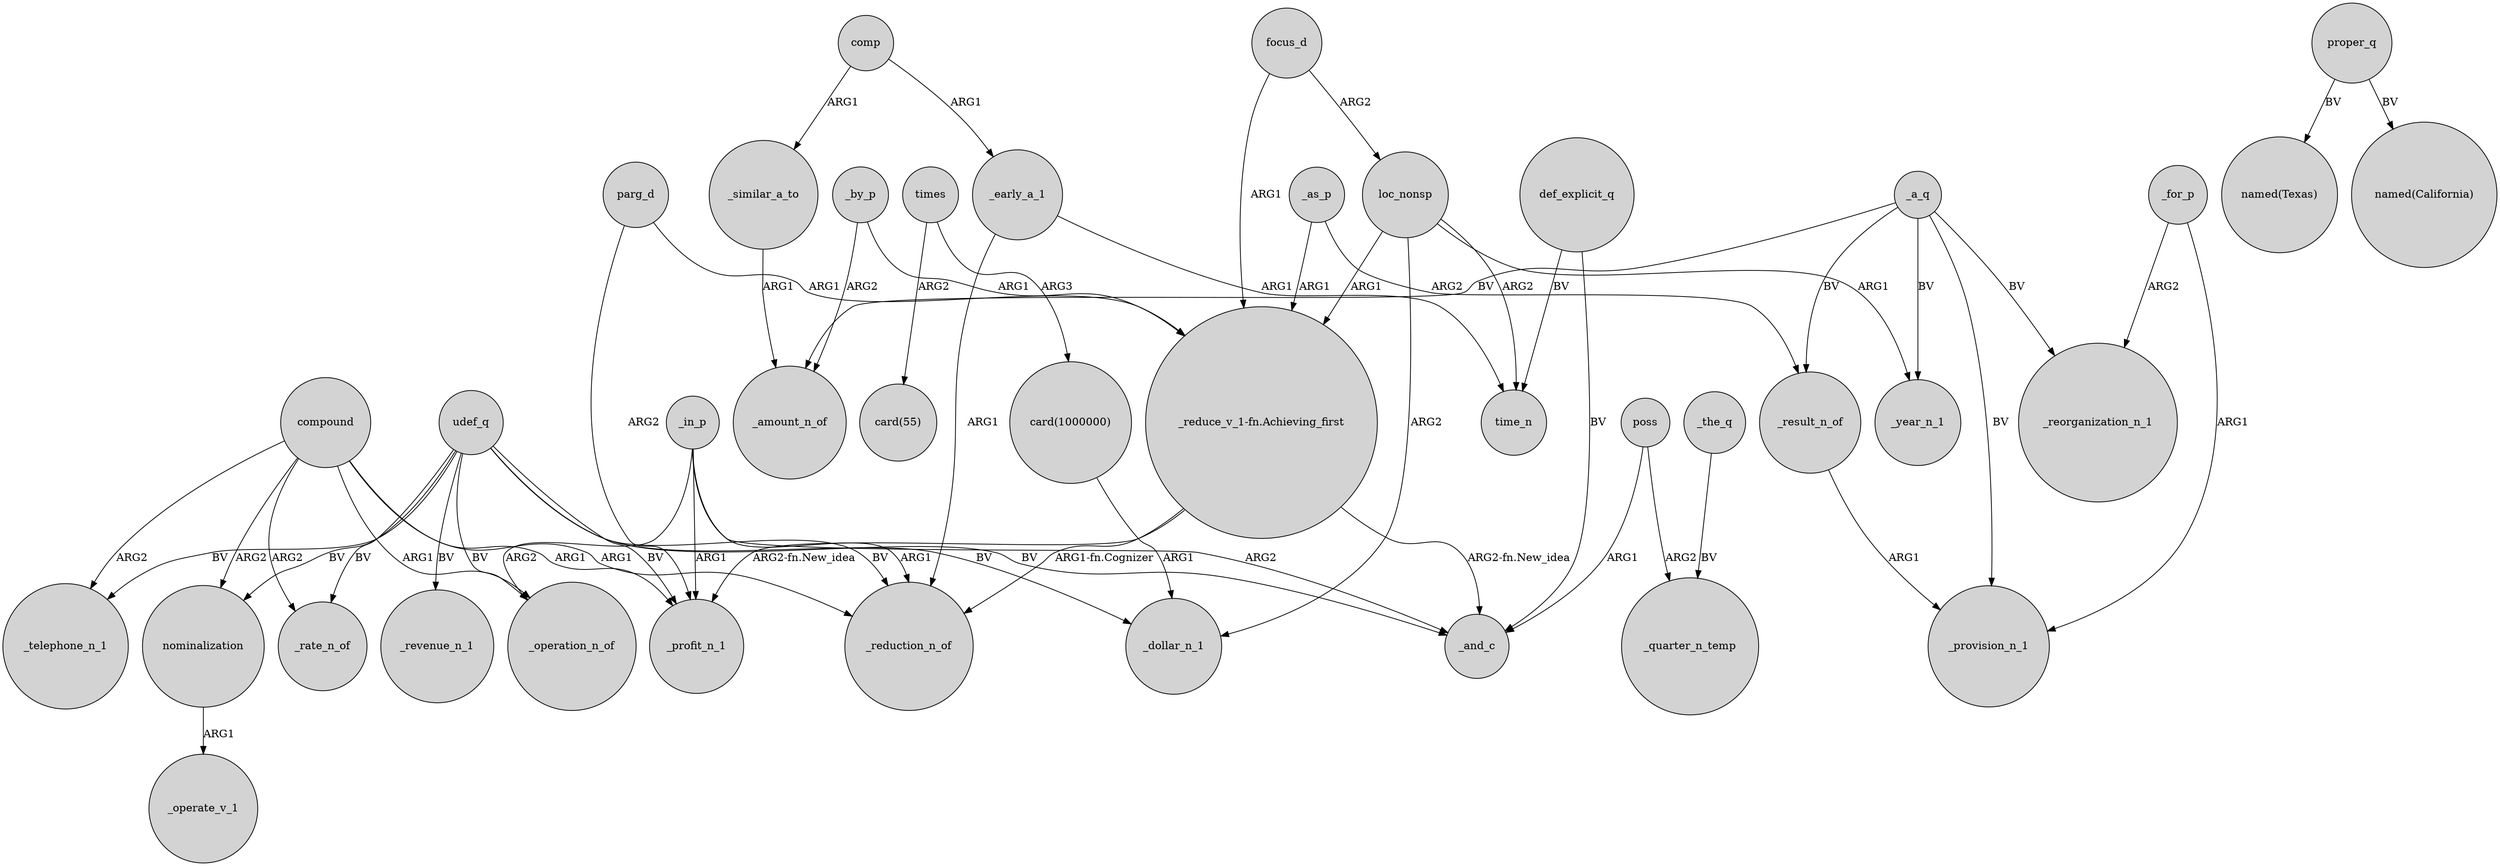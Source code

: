 digraph {
	node [shape=circle style=filled]
	_early_a_1 -> time_n [label=ARG1]
	proper_q -> "named(Texas)" [label=BV]
	_for_p -> _provision_n_1 [label=ARG1]
	_in_p -> _operation_n_of [label=ARG2]
	"_reduce_v_1-fn.Achieving_first" -> _and_c [label="ARG2-fn.New_idea"]
	udef_q -> _telephone_n_1 [label=BV]
	_in_p -> _and_c [label=ARG2]
	_a_q -> _provision_n_1 [label=BV]
	times -> "card(55)" [label=ARG2]
	loc_nonsp -> _dollar_n_1 [label=ARG2]
	_by_p -> "_reduce_v_1-fn.Achieving_first" [label=ARG1]
	_as_p -> "_reduce_v_1-fn.Achieving_first" [label=ARG1]
	_by_p -> _amount_n_of [label=ARG2]
	loc_nonsp -> _year_n_1 [label=ARG1]
	_the_q -> _quarter_n_temp [label=BV]
	udef_q -> nominalization [label=BV]
	loc_nonsp -> "_reduce_v_1-fn.Achieving_first" [label=ARG1]
	nominalization -> _operate_v_1 [label=ARG1]
	times -> "card(1000000)" [label=ARG3]
	_a_q -> _amount_n_of [label=BV]
	compound -> _reduction_n_of [label=ARG1]
	udef_q -> _profit_n_1 [label=BV]
	comp -> _early_a_1 [label=ARG1]
	compound -> _operation_n_of [label=ARG1]
	focus_d -> loc_nonsp [label=ARG2]
	_for_p -> _reorganization_n_1 [label=ARG2]
	udef_q -> _rate_n_of [label=BV]
	_a_q -> _year_n_1 [label=BV]
	udef_q -> _and_c [label=BV]
	focus_d -> "_reduce_v_1-fn.Achieving_first" [label=ARG1]
	udef_q -> _revenue_n_1 [label=BV]
	compound -> nominalization [label=ARG2]
	def_explicit_q -> _and_c [label=BV]
	comp -> _similar_a_to [label=ARG1]
	_as_p -> _result_n_of [label=ARG2]
	compound -> _rate_n_of [label=ARG2]
	_result_n_of -> _provision_n_1 [label=ARG1]
	compound -> _telephone_n_1 [label=ARG2]
	poss -> _and_c [label=ARG1]
	udef_q -> _operation_n_of [label=BV]
	poss -> _quarter_n_temp [label=ARG2]
	udef_q -> _reduction_n_of [label=BV]
	compound -> _profit_n_1 [label=ARG1]
	udef_q -> _dollar_n_1 [label=BV]
	parg_d -> _profit_n_1 [label=ARG2]
	_similar_a_to -> _amount_n_of [label=ARG1]
	"card(1000000)" -> _dollar_n_1 [label=ARG1]
	_a_q -> _reorganization_n_1 [label=BV]
	_a_q -> _result_n_of [label=BV]
	parg_d -> "_reduce_v_1-fn.Achieving_first" [label=ARG1]
	"_reduce_v_1-fn.Achieving_first" -> _profit_n_1 [label="ARG2-fn.New_idea"]
	def_explicit_q -> time_n [label=BV]
	loc_nonsp -> time_n [label=ARG2]
	proper_q -> "named(California)" [label=BV]
	"_reduce_v_1-fn.Achieving_first" -> _reduction_n_of [label="ARG1-fn.Cognizer"]
	_early_a_1 -> _reduction_n_of [label=ARG1]
	_in_p -> _profit_n_1 [label=ARG1]
	_in_p -> _reduction_n_of [label=ARG1]
}

